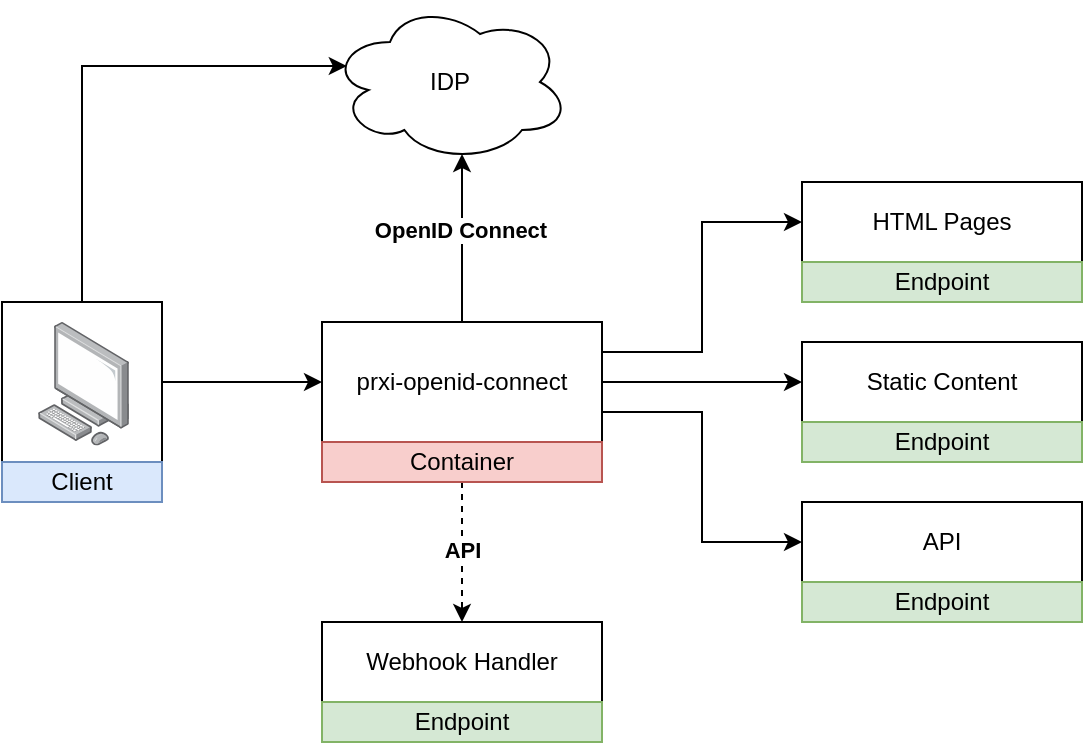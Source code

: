 <mxfile version="21.6.6" type="device">
  <diagram name="Страница 1" id="t1Z-UtoSozkpbB4Rgld0">
    <mxGraphModel dx="1306" dy="740" grid="1" gridSize="10" guides="1" tooltips="1" connect="1" arrows="1" fold="1" page="1" pageScale="1" pageWidth="850" pageHeight="1100" math="0" shadow="0">
      <root>
        <mxCell id="0" />
        <mxCell id="1" parent="0" />
        <mxCell id="VhUrFv_Vg9Y-QPm1ZnUZ-8" style="edgeStyle=orthogonalEdgeStyle;rounded=0;orthogonalLoop=1;jettySize=auto;html=1;exitX=1;exitY=0.5;exitDx=0;exitDy=0;" edge="1" parent="1" source="VhUrFv_Vg9Y-QPm1ZnUZ-1" target="VhUrFv_Vg9Y-QPm1ZnUZ-6">
          <mxGeometry relative="1" as="geometry" />
        </mxCell>
        <mxCell id="VhUrFv_Vg9Y-QPm1ZnUZ-11" style="edgeStyle=orthogonalEdgeStyle;rounded=0;orthogonalLoop=1;jettySize=auto;html=1;exitX=0.5;exitY=0;exitDx=0;exitDy=0;entryX=0.07;entryY=0.4;entryDx=0;entryDy=0;entryPerimeter=0;" edge="1" parent="1" source="VhUrFv_Vg9Y-QPm1ZnUZ-1" target="VhUrFv_Vg9Y-QPm1ZnUZ-9">
          <mxGeometry relative="1" as="geometry">
            <Array as="points">
              <mxPoint x="200" y="42" />
            </Array>
          </mxGeometry>
        </mxCell>
        <mxCell id="VhUrFv_Vg9Y-QPm1ZnUZ-1" value="" style="rounded=0;whiteSpace=wrap;html=1;" vertex="1" parent="1">
          <mxGeometry x="160" y="160" width="80" height="80" as="geometry" />
        </mxCell>
        <mxCell id="VhUrFv_Vg9Y-QPm1ZnUZ-2" value="" style="image;points=[];aspect=fixed;html=1;align=center;shadow=0;dashed=0;image=img/lib/allied_telesis/computer_and_terminals/Personal_Computer.svg;" vertex="1" parent="1">
          <mxGeometry x="178" y="170" width="45.6" height="61.8" as="geometry" />
        </mxCell>
        <mxCell id="VhUrFv_Vg9Y-QPm1ZnUZ-3" value="Client" style="rounded=0;whiteSpace=wrap;html=1;fillColor=#dae8fc;strokeColor=#6c8ebf;" vertex="1" parent="1">
          <mxGeometry x="160" y="240" width="80" height="20" as="geometry" />
        </mxCell>
        <mxCell id="VhUrFv_Vg9Y-QPm1ZnUZ-10" style="edgeStyle=orthogonalEdgeStyle;rounded=0;orthogonalLoop=1;jettySize=auto;html=1;exitX=0.5;exitY=0;exitDx=0;exitDy=0;entryX=0.55;entryY=0.95;entryDx=0;entryDy=0;entryPerimeter=0;" edge="1" parent="1" source="VhUrFv_Vg9Y-QPm1ZnUZ-6" target="VhUrFv_Vg9Y-QPm1ZnUZ-9">
          <mxGeometry relative="1" as="geometry" />
        </mxCell>
        <mxCell id="VhUrFv_Vg9Y-QPm1ZnUZ-21" value="&lt;b&gt;OpenID Connect&lt;/b&gt;" style="edgeLabel;html=1;align=center;verticalAlign=middle;resizable=0;points=[];" vertex="1" connectable="0" parent="VhUrFv_Vg9Y-QPm1ZnUZ-10">
          <mxGeometry x="0.095" y="1" relative="1" as="geometry">
            <mxPoint as="offset" />
          </mxGeometry>
        </mxCell>
        <mxCell id="VhUrFv_Vg9Y-QPm1ZnUZ-18" style="edgeStyle=orthogonalEdgeStyle;rounded=0;orthogonalLoop=1;jettySize=auto;html=1;exitX=1;exitY=0.25;exitDx=0;exitDy=0;entryX=0;entryY=0.5;entryDx=0;entryDy=0;" edge="1" parent="1" source="VhUrFv_Vg9Y-QPm1ZnUZ-6" target="VhUrFv_Vg9Y-QPm1ZnUZ-12">
          <mxGeometry relative="1" as="geometry" />
        </mxCell>
        <mxCell id="VhUrFv_Vg9Y-QPm1ZnUZ-19" style="edgeStyle=orthogonalEdgeStyle;rounded=0;orthogonalLoop=1;jettySize=auto;html=1;exitX=1;exitY=0.5;exitDx=0;exitDy=0;" edge="1" parent="1" source="VhUrFv_Vg9Y-QPm1ZnUZ-6" target="VhUrFv_Vg9Y-QPm1ZnUZ-14">
          <mxGeometry relative="1" as="geometry" />
        </mxCell>
        <mxCell id="VhUrFv_Vg9Y-QPm1ZnUZ-20" style="edgeStyle=orthogonalEdgeStyle;rounded=0;orthogonalLoop=1;jettySize=auto;html=1;exitX=1;exitY=0.75;exitDx=0;exitDy=0;entryX=0;entryY=0.5;entryDx=0;entryDy=0;" edge="1" parent="1" source="VhUrFv_Vg9Y-QPm1ZnUZ-6" target="VhUrFv_Vg9Y-QPm1ZnUZ-16">
          <mxGeometry relative="1" as="geometry" />
        </mxCell>
        <mxCell id="VhUrFv_Vg9Y-QPm1ZnUZ-6" value="prxi-openid-connect" style="rounded=0;whiteSpace=wrap;html=1;" vertex="1" parent="1">
          <mxGeometry x="320" y="170" width="140" height="60" as="geometry" />
        </mxCell>
        <mxCell id="VhUrFv_Vg9Y-QPm1ZnUZ-24" style="edgeStyle=orthogonalEdgeStyle;rounded=0;orthogonalLoop=1;jettySize=auto;html=1;exitX=0.5;exitY=1;exitDx=0;exitDy=0;entryX=0.5;entryY=0;entryDx=0;entryDy=0;dashed=1;" edge="1" parent="1" source="VhUrFv_Vg9Y-QPm1ZnUZ-7" target="VhUrFv_Vg9Y-QPm1ZnUZ-22">
          <mxGeometry relative="1" as="geometry" />
        </mxCell>
        <mxCell id="VhUrFv_Vg9Y-QPm1ZnUZ-26" value="&lt;b&gt;API&lt;br&gt;&lt;/b&gt;" style="edgeLabel;html=1;align=center;verticalAlign=middle;resizable=0;points=[];" vertex="1" connectable="0" parent="VhUrFv_Vg9Y-QPm1ZnUZ-24">
          <mxGeometry x="-0.333" y="-1" relative="1" as="geometry">
            <mxPoint x="1" y="10" as="offset" />
          </mxGeometry>
        </mxCell>
        <mxCell id="VhUrFv_Vg9Y-QPm1ZnUZ-7" value="Container" style="rounded=0;whiteSpace=wrap;html=1;fillColor=#f8cecc;strokeColor=#b85450;" vertex="1" parent="1">
          <mxGeometry x="320" y="230" width="140" height="20" as="geometry" />
        </mxCell>
        <mxCell id="VhUrFv_Vg9Y-QPm1ZnUZ-9" value="IDP" style="ellipse;shape=cloud;whiteSpace=wrap;html=1;" vertex="1" parent="1">
          <mxGeometry x="324" y="10" width="120" height="80" as="geometry" />
        </mxCell>
        <mxCell id="VhUrFv_Vg9Y-QPm1ZnUZ-12" value="HTML Pages" style="rounded=0;whiteSpace=wrap;html=1;" vertex="1" parent="1">
          <mxGeometry x="560" y="100" width="140" height="40" as="geometry" />
        </mxCell>
        <mxCell id="VhUrFv_Vg9Y-QPm1ZnUZ-13" value="Endpoint" style="rounded=0;whiteSpace=wrap;html=1;fillColor=#d5e8d4;strokeColor=#82b366;" vertex="1" parent="1">
          <mxGeometry x="560" y="140" width="140" height="20" as="geometry" />
        </mxCell>
        <mxCell id="VhUrFv_Vg9Y-QPm1ZnUZ-14" value="Static Content" style="rounded=0;whiteSpace=wrap;html=1;" vertex="1" parent="1">
          <mxGeometry x="560" y="180" width="140" height="40" as="geometry" />
        </mxCell>
        <mxCell id="VhUrFv_Vg9Y-QPm1ZnUZ-15" value="Endpoint" style="rounded=0;whiteSpace=wrap;html=1;fillColor=#d5e8d4;strokeColor=#82b366;" vertex="1" parent="1">
          <mxGeometry x="560" y="220" width="140" height="20" as="geometry" />
        </mxCell>
        <mxCell id="VhUrFv_Vg9Y-QPm1ZnUZ-16" value="API" style="rounded=0;whiteSpace=wrap;html=1;" vertex="1" parent="1">
          <mxGeometry x="560" y="260" width="140" height="40" as="geometry" />
        </mxCell>
        <mxCell id="VhUrFv_Vg9Y-QPm1ZnUZ-17" value="Endpoint" style="rounded=0;whiteSpace=wrap;html=1;fillColor=#d5e8d4;strokeColor=#82b366;" vertex="1" parent="1">
          <mxGeometry x="560" y="300" width="140" height="20" as="geometry" />
        </mxCell>
        <mxCell id="VhUrFv_Vg9Y-QPm1ZnUZ-22" value="Webhook Handler" style="rounded=0;whiteSpace=wrap;html=1;" vertex="1" parent="1">
          <mxGeometry x="320" y="320" width="140" height="40" as="geometry" />
        </mxCell>
        <mxCell id="VhUrFv_Vg9Y-QPm1ZnUZ-23" value="Endpoint" style="rounded=0;whiteSpace=wrap;html=1;fillColor=#d5e8d4;strokeColor=#82b366;" vertex="1" parent="1">
          <mxGeometry x="320" y="360" width="140" height="20" as="geometry" />
        </mxCell>
      </root>
    </mxGraphModel>
  </diagram>
</mxfile>
